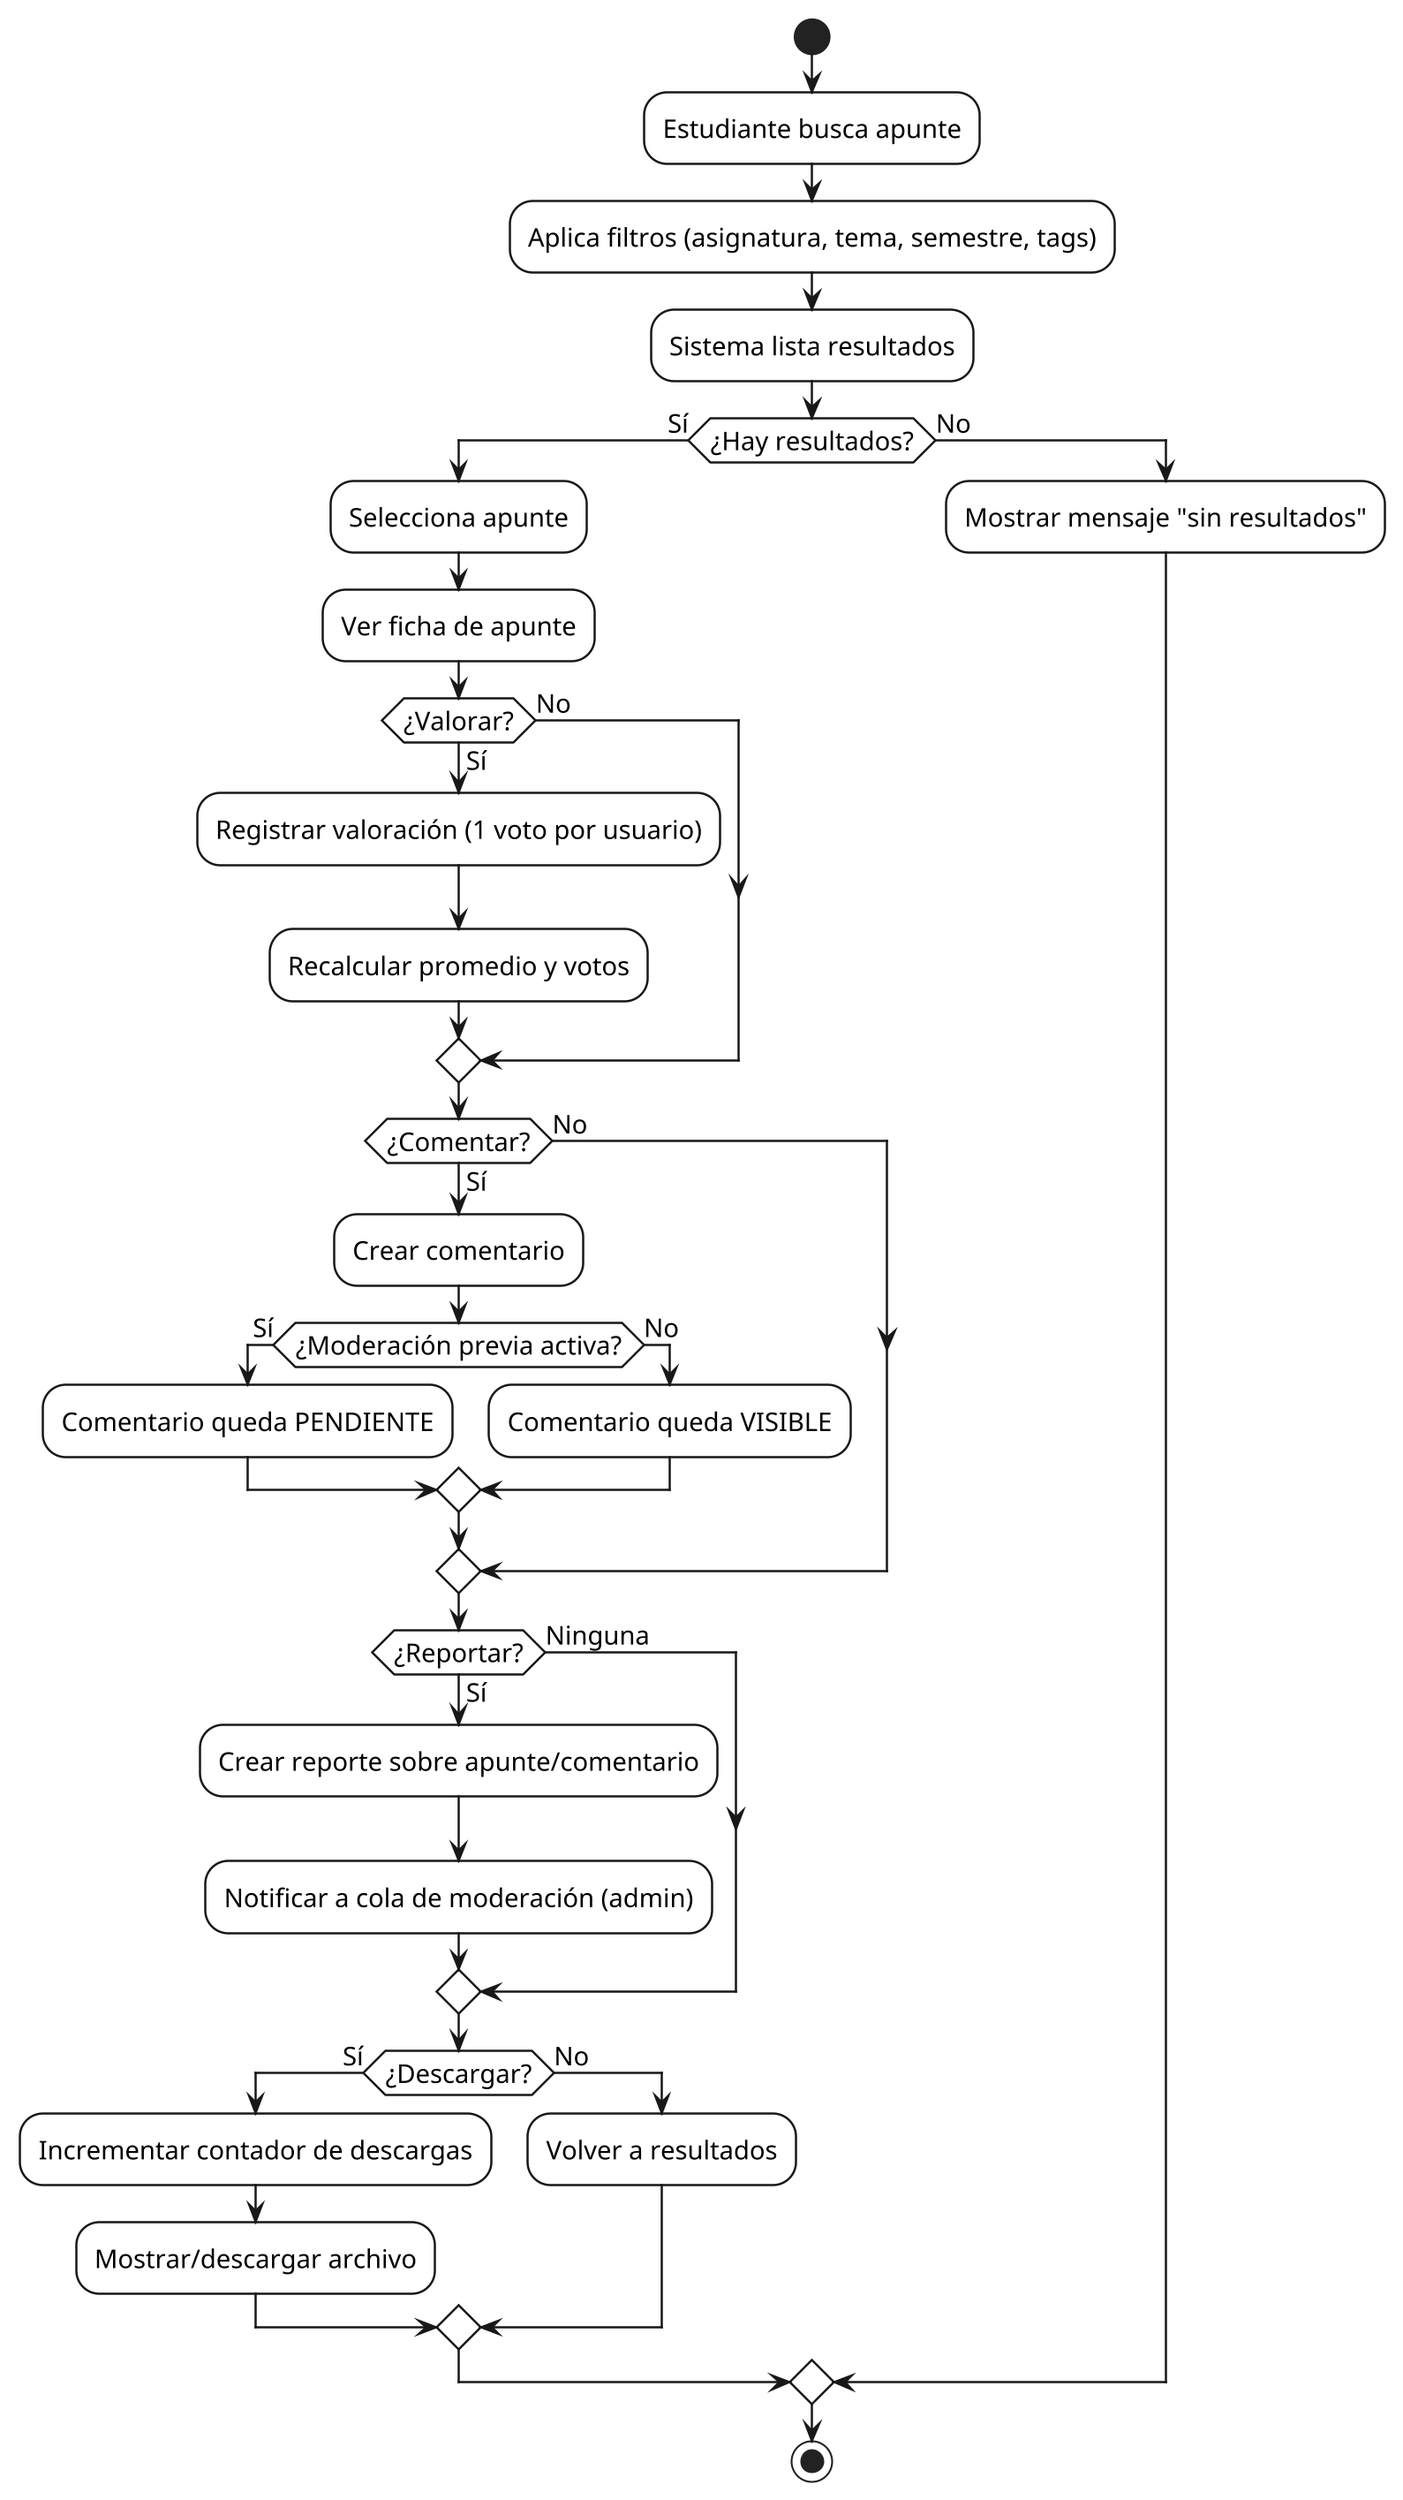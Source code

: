@startuml
skinparam dpi 200
skinparam shadowing false
skinparam DefaultFontSize 14
skinparam ActivityBackgroundColor white
skinparam ActivityBorderThickness 1.2
skinparam ArrowThickness 1.2

start
:Estudiante busca apunte;
:Aplica filtros (asignatura, tema, semestre, tags);
:Sistema lista resultados;

if (¿Hay resultados?) then (Sí)
  :Selecciona apunte;
  :Ver ficha de apunte;

  if (¿Valorar?) then (Sí)
    :Registrar valoración (1 voto por usuario);
    :Recalcular promedio y votos;
  else (No)
  endif

  if (¿Comentar?) then (Sí)
    :Crear comentario;
    if (¿Moderación previa activa?) then (Sí)
      :Comentario queda PENDIENTE;
    else (No)
      :Comentario queda VISIBLE;
    endif
  else (No)
  endif

  if (¿Reportar?) then (Sí)
    :Crear reporte sobre apunte/comentario;
    :Notificar a cola de moderación (admin);
  else (Ninguna)
  endif

  if (¿Descargar?) then (Sí)
    :Incrementar contador de descargas;
    :Mostrar/descargar archivo;
  else (No)
    :Volver a resultados;
  endif

else (No)
  :Mostrar mensaje "sin resultados";
endif

stop
@enduml
